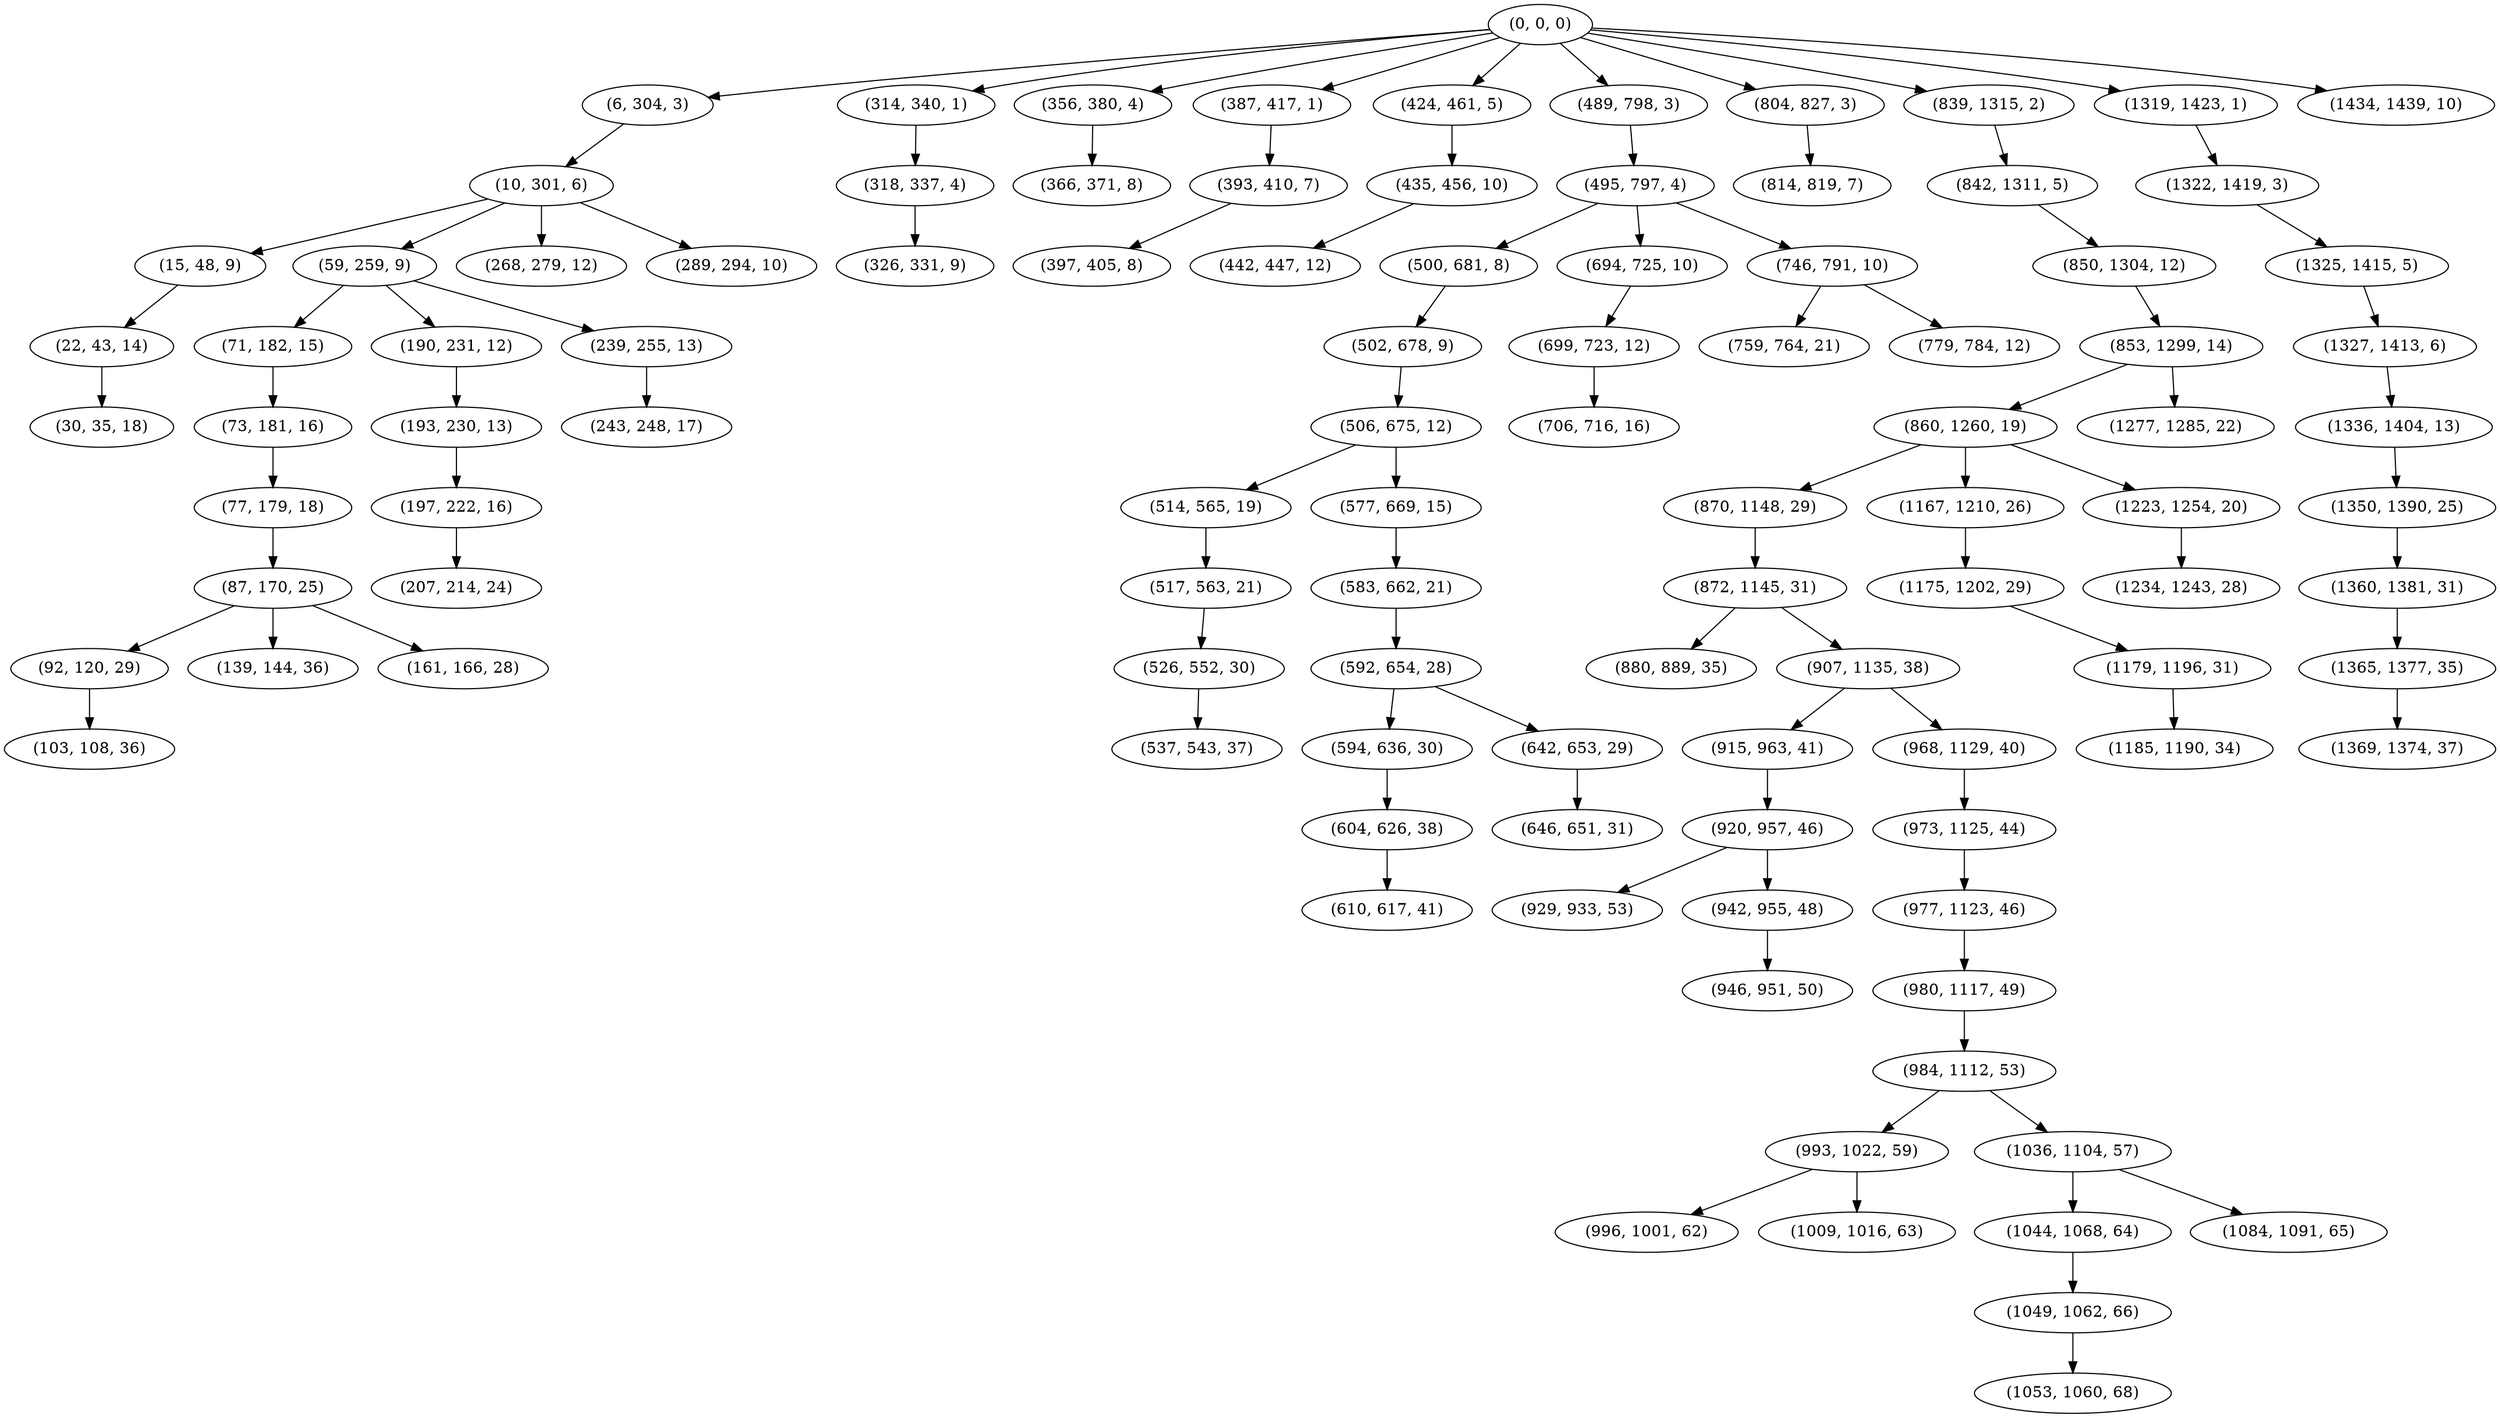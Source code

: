 digraph tree {
    "(0, 0, 0)";
    "(6, 304, 3)";
    "(10, 301, 6)";
    "(15, 48, 9)";
    "(22, 43, 14)";
    "(30, 35, 18)";
    "(59, 259, 9)";
    "(71, 182, 15)";
    "(73, 181, 16)";
    "(77, 179, 18)";
    "(87, 170, 25)";
    "(92, 120, 29)";
    "(103, 108, 36)";
    "(139, 144, 36)";
    "(161, 166, 28)";
    "(190, 231, 12)";
    "(193, 230, 13)";
    "(197, 222, 16)";
    "(207, 214, 24)";
    "(239, 255, 13)";
    "(243, 248, 17)";
    "(268, 279, 12)";
    "(289, 294, 10)";
    "(314, 340, 1)";
    "(318, 337, 4)";
    "(326, 331, 9)";
    "(356, 380, 4)";
    "(366, 371, 8)";
    "(387, 417, 1)";
    "(393, 410, 7)";
    "(397, 405, 8)";
    "(424, 461, 5)";
    "(435, 456, 10)";
    "(442, 447, 12)";
    "(489, 798, 3)";
    "(495, 797, 4)";
    "(500, 681, 8)";
    "(502, 678, 9)";
    "(506, 675, 12)";
    "(514, 565, 19)";
    "(517, 563, 21)";
    "(526, 552, 30)";
    "(537, 543, 37)";
    "(577, 669, 15)";
    "(583, 662, 21)";
    "(592, 654, 28)";
    "(594, 636, 30)";
    "(604, 626, 38)";
    "(610, 617, 41)";
    "(642, 653, 29)";
    "(646, 651, 31)";
    "(694, 725, 10)";
    "(699, 723, 12)";
    "(706, 716, 16)";
    "(746, 791, 10)";
    "(759, 764, 21)";
    "(779, 784, 12)";
    "(804, 827, 3)";
    "(814, 819, 7)";
    "(839, 1315, 2)";
    "(842, 1311, 5)";
    "(850, 1304, 12)";
    "(853, 1299, 14)";
    "(860, 1260, 19)";
    "(870, 1148, 29)";
    "(872, 1145, 31)";
    "(880, 889, 35)";
    "(907, 1135, 38)";
    "(915, 963, 41)";
    "(920, 957, 46)";
    "(929, 933, 53)";
    "(942, 955, 48)";
    "(946, 951, 50)";
    "(968, 1129, 40)";
    "(973, 1125, 44)";
    "(977, 1123, 46)";
    "(980, 1117, 49)";
    "(984, 1112, 53)";
    "(993, 1022, 59)";
    "(996, 1001, 62)";
    "(1009, 1016, 63)";
    "(1036, 1104, 57)";
    "(1044, 1068, 64)";
    "(1049, 1062, 66)";
    "(1053, 1060, 68)";
    "(1084, 1091, 65)";
    "(1167, 1210, 26)";
    "(1175, 1202, 29)";
    "(1179, 1196, 31)";
    "(1185, 1190, 34)";
    "(1223, 1254, 20)";
    "(1234, 1243, 28)";
    "(1277, 1285, 22)";
    "(1319, 1423, 1)";
    "(1322, 1419, 3)";
    "(1325, 1415, 5)";
    "(1327, 1413, 6)";
    "(1336, 1404, 13)";
    "(1350, 1390, 25)";
    "(1360, 1381, 31)";
    "(1365, 1377, 35)";
    "(1369, 1374, 37)";
    "(1434, 1439, 10)";
    "(0, 0, 0)" -> "(6, 304, 3)";
    "(0, 0, 0)" -> "(314, 340, 1)";
    "(0, 0, 0)" -> "(356, 380, 4)";
    "(0, 0, 0)" -> "(387, 417, 1)";
    "(0, 0, 0)" -> "(424, 461, 5)";
    "(0, 0, 0)" -> "(489, 798, 3)";
    "(0, 0, 0)" -> "(804, 827, 3)";
    "(0, 0, 0)" -> "(839, 1315, 2)";
    "(0, 0, 0)" -> "(1319, 1423, 1)";
    "(0, 0, 0)" -> "(1434, 1439, 10)";
    "(6, 304, 3)" -> "(10, 301, 6)";
    "(10, 301, 6)" -> "(15, 48, 9)";
    "(10, 301, 6)" -> "(59, 259, 9)";
    "(10, 301, 6)" -> "(268, 279, 12)";
    "(10, 301, 6)" -> "(289, 294, 10)";
    "(15, 48, 9)" -> "(22, 43, 14)";
    "(22, 43, 14)" -> "(30, 35, 18)";
    "(59, 259, 9)" -> "(71, 182, 15)";
    "(59, 259, 9)" -> "(190, 231, 12)";
    "(59, 259, 9)" -> "(239, 255, 13)";
    "(71, 182, 15)" -> "(73, 181, 16)";
    "(73, 181, 16)" -> "(77, 179, 18)";
    "(77, 179, 18)" -> "(87, 170, 25)";
    "(87, 170, 25)" -> "(92, 120, 29)";
    "(87, 170, 25)" -> "(139, 144, 36)";
    "(87, 170, 25)" -> "(161, 166, 28)";
    "(92, 120, 29)" -> "(103, 108, 36)";
    "(190, 231, 12)" -> "(193, 230, 13)";
    "(193, 230, 13)" -> "(197, 222, 16)";
    "(197, 222, 16)" -> "(207, 214, 24)";
    "(239, 255, 13)" -> "(243, 248, 17)";
    "(314, 340, 1)" -> "(318, 337, 4)";
    "(318, 337, 4)" -> "(326, 331, 9)";
    "(356, 380, 4)" -> "(366, 371, 8)";
    "(387, 417, 1)" -> "(393, 410, 7)";
    "(393, 410, 7)" -> "(397, 405, 8)";
    "(424, 461, 5)" -> "(435, 456, 10)";
    "(435, 456, 10)" -> "(442, 447, 12)";
    "(489, 798, 3)" -> "(495, 797, 4)";
    "(495, 797, 4)" -> "(500, 681, 8)";
    "(495, 797, 4)" -> "(694, 725, 10)";
    "(495, 797, 4)" -> "(746, 791, 10)";
    "(500, 681, 8)" -> "(502, 678, 9)";
    "(502, 678, 9)" -> "(506, 675, 12)";
    "(506, 675, 12)" -> "(514, 565, 19)";
    "(506, 675, 12)" -> "(577, 669, 15)";
    "(514, 565, 19)" -> "(517, 563, 21)";
    "(517, 563, 21)" -> "(526, 552, 30)";
    "(526, 552, 30)" -> "(537, 543, 37)";
    "(577, 669, 15)" -> "(583, 662, 21)";
    "(583, 662, 21)" -> "(592, 654, 28)";
    "(592, 654, 28)" -> "(594, 636, 30)";
    "(592, 654, 28)" -> "(642, 653, 29)";
    "(594, 636, 30)" -> "(604, 626, 38)";
    "(604, 626, 38)" -> "(610, 617, 41)";
    "(642, 653, 29)" -> "(646, 651, 31)";
    "(694, 725, 10)" -> "(699, 723, 12)";
    "(699, 723, 12)" -> "(706, 716, 16)";
    "(746, 791, 10)" -> "(759, 764, 21)";
    "(746, 791, 10)" -> "(779, 784, 12)";
    "(804, 827, 3)" -> "(814, 819, 7)";
    "(839, 1315, 2)" -> "(842, 1311, 5)";
    "(842, 1311, 5)" -> "(850, 1304, 12)";
    "(850, 1304, 12)" -> "(853, 1299, 14)";
    "(853, 1299, 14)" -> "(860, 1260, 19)";
    "(853, 1299, 14)" -> "(1277, 1285, 22)";
    "(860, 1260, 19)" -> "(870, 1148, 29)";
    "(860, 1260, 19)" -> "(1167, 1210, 26)";
    "(860, 1260, 19)" -> "(1223, 1254, 20)";
    "(870, 1148, 29)" -> "(872, 1145, 31)";
    "(872, 1145, 31)" -> "(880, 889, 35)";
    "(872, 1145, 31)" -> "(907, 1135, 38)";
    "(907, 1135, 38)" -> "(915, 963, 41)";
    "(907, 1135, 38)" -> "(968, 1129, 40)";
    "(915, 963, 41)" -> "(920, 957, 46)";
    "(920, 957, 46)" -> "(929, 933, 53)";
    "(920, 957, 46)" -> "(942, 955, 48)";
    "(942, 955, 48)" -> "(946, 951, 50)";
    "(968, 1129, 40)" -> "(973, 1125, 44)";
    "(973, 1125, 44)" -> "(977, 1123, 46)";
    "(977, 1123, 46)" -> "(980, 1117, 49)";
    "(980, 1117, 49)" -> "(984, 1112, 53)";
    "(984, 1112, 53)" -> "(993, 1022, 59)";
    "(984, 1112, 53)" -> "(1036, 1104, 57)";
    "(993, 1022, 59)" -> "(996, 1001, 62)";
    "(993, 1022, 59)" -> "(1009, 1016, 63)";
    "(1036, 1104, 57)" -> "(1044, 1068, 64)";
    "(1036, 1104, 57)" -> "(1084, 1091, 65)";
    "(1044, 1068, 64)" -> "(1049, 1062, 66)";
    "(1049, 1062, 66)" -> "(1053, 1060, 68)";
    "(1167, 1210, 26)" -> "(1175, 1202, 29)";
    "(1175, 1202, 29)" -> "(1179, 1196, 31)";
    "(1179, 1196, 31)" -> "(1185, 1190, 34)";
    "(1223, 1254, 20)" -> "(1234, 1243, 28)";
    "(1319, 1423, 1)" -> "(1322, 1419, 3)";
    "(1322, 1419, 3)" -> "(1325, 1415, 5)";
    "(1325, 1415, 5)" -> "(1327, 1413, 6)";
    "(1327, 1413, 6)" -> "(1336, 1404, 13)";
    "(1336, 1404, 13)" -> "(1350, 1390, 25)";
    "(1350, 1390, 25)" -> "(1360, 1381, 31)";
    "(1360, 1381, 31)" -> "(1365, 1377, 35)";
    "(1365, 1377, 35)" -> "(1369, 1374, 37)";
}
